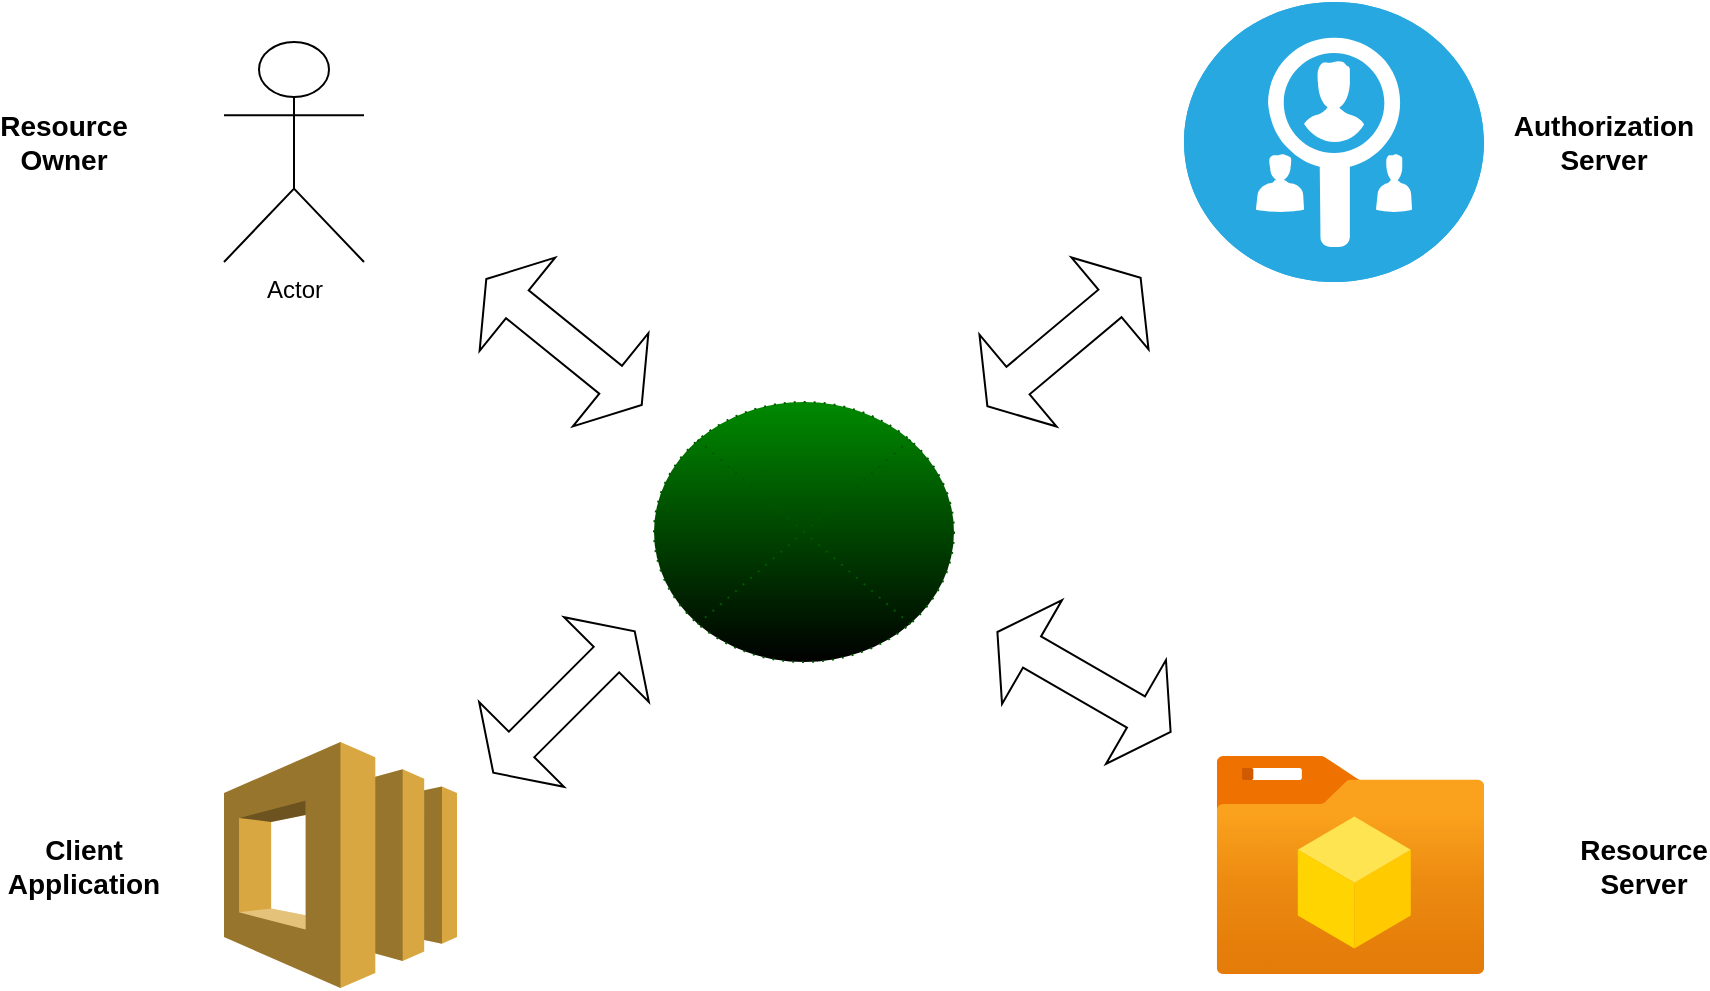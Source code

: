 <mxfile version="20.6.0" type="github">
  <diagram id="o5Pza3T4qq0F1UguKT4D" name="Page-1">
    <mxGraphModel dx="1258" dy="710" grid="1" gridSize="10" guides="1" tooltips="1" connect="1" arrows="1" fold="1" page="1" pageScale="1" pageWidth="1100" pageHeight="1700" math="0" shadow="0">
      <root>
        <mxCell id="0" />
        <mxCell id="1" parent="0" />
        <mxCell id="DI81-v7ZJXH-mc2Pm92L-1" value="Actor" style="shape=umlActor;verticalLabelPosition=bottom;verticalAlign=top;html=1;outlineConnect=0;" vertex="1" parent="1">
          <mxGeometry x="260" y="100" width="70" height="110" as="geometry" />
        </mxCell>
        <mxCell id="DI81-v7ZJXH-mc2Pm92L-2" value="" style="fillColor=#28A8E0;verticalLabelPosition=bottom;sketch=0;html=1;strokeColor=#ffffff;verticalAlign=top;align=center;points=[[0.145,0.145,0],[0.5,0,0],[0.855,0.145,0],[1,0.5,0],[0.855,0.855,0],[0.5,1,0],[0.145,0.855,0],[0,0.5,0]];pointerEvents=1;shape=mxgraph.cisco_safe.compositeIcon;bgIcon=ellipse;resIcon=mxgraph.cisco_safe.capability.identity_authorization_alt;" vertex="1" parent="1">
          <mxGeometry x="740" y="80" width="150" height="140" as="geometry" />
        </mxCell>
        <mxCell id="DI81-v7ZJXH-mc2Pm92L-3" value="" style="aspect=fixed;html=1;points=[];align=center;image;fontSize=12;image=img/lib/azure2/general/Resource_Explorer.svg;" vertex="1" parent="1">
          <mxGeometry x="756.43" y="456.5" width="133.57" height="110" as="geometry" />
        </mxCell>
        <mxCell id="DI81-v7ZJXH-mc2Pm92L-4" value="" style="outlineConnect=0;dashed=0;verticalLabelPosition=bottom;verticalAlign=top;align=center;html=1;shape=mxgraph.aws3.swf;fillColor=#D9A741;gradientColor=none;" vertex="1" parent="1">
          <mxGeometry x="260" y="450" width="116.5" height="123" as="geometry" />
        </mxCell>
        <mxCell id="DI81-v7ZJXH-mc2Pm92L-5" value="&lt;b&gt;&lt;font style=&quot;font-size: 14px;&quot;&gt;Authorization Server&lt;/font&gt;&lt;/b&gt;" style="text;html=1;strokeColor=none;fillColor=none;align=center;verticalAlign=middle;whiteSpace=wrap;rounded=0;" vertex="1" parent="1">
          <mxGeometry x="920" y="135" width="60" height="30" as="geometry" />
        </mxCell>
        <mxCell id="DI81-v7ZJXH-mc2Pm92L-6" value="&lt;b&gt;&lt;font style=&quot;font-size: 14px;&quot;&gt;Resource Server&lt;/font&gt;&lt;/b&gt;" style="text;html=1;strokeColor=none;fillColor=none;align=center;verticalAlign=middle;whiteSpace=wrap;rounded=0;" vertex="1" parent="1">
          <mxGeometry x="940" y="497" width="60" height="30" as="geometry" />
        </mxCell>
        <mxCell id="DI81-v7ZJXH-mc2Pm92L-7" value="&lt;b&gt;&lt;font style=&quot;font-size: 14px;&quot;&gt;Client Application&lt;/font&gt;&lt;/b&gt;" style="text;html=1;strokeColor=none;fillColor=none;align=center;verticalAlign=middle;whiteSpace=wrap;rounded=0;" vertex="1" parent="1">
          <mxGeometry x="160" y="497" width="60" height="30" as="geometry" />
        </mxCell>
        <mxCell id="DI81-v7ZJXH-mc2Pm92L-8" value="&lt;b&gt;&lt;font style=&quot;font-size: 14px;&quot;&gt;Resource Owner&lt;/font&gt;&lt;/b&gt;" style="text;html=1;strokeColor=none;fillColor=none;align=center;verticalAlign=middle;whiteSpace=wrap;rounded=0;" vertex="1" parent="1">
          <mxGeometry x="150" y="135" width="60" height="30" as="geometry" />
        </mxCell>
        <mxCell id="DI81-v7ZJXH-mc2Pm92L-9" value="" style="shape=sumEllipse;perimeter=ellipsePerimeter;whiteSpace=wrap;html=1;backgroundOutline=1;fontSize=14;fillColor=#008a00;strokeColor=#005700;fontColor=#ffffff;fillStyle=dashed;gradientColor=default;dashed=1;dashPattern=1 4;" vertex="1" parent="1">
          <mxGeometry x="475" y="280" width="150" height="130" as="geometry" />
        </mxCell>
        <mxCell id="DI81-v7ZJXH-mc2Pm92L-10" value="" style="shape=doubleArrow;whiteSpace=wrap;html=1;fontSize=14;rotation=39;" vertex="1" parent="1">
          <mxGeometry x="380" y="220" width="100" height="60" as="geometry" />
        </mxCell>
        <mxCell id="DI81-v7ZJXH-mc2Pm92L-11" value="" style="shape=doubleArrow;whiteSpace=wrap;html=1;fontSize=14;rotation=-45;" vertex="1" parent="1">
          <mxGeometry x="380" y="400" width="100" height="60" as="geometry" />
        </mxCell>
        <mxCell id="DI81-v7ZJXH-mc2Pm92L-12" value="" style="shape=doubleArrow;whiteSpace=wrap;html=1;fontSize=14;rotation=-40;" vertex="1" parent="1">
          <mxGeometry x="630" y="220" width="100" height="60" as="geometry" />
        </mxCell>
        <mxCell id="DI81-v7ZJXH-mc2Pm92L-13" value="" style="shape=doubleArrow;whiteSpace=wrap;html=1;fontSize=14;rotation=30;" vertex="1" parent="1">
          <mxGeometry x="640" y="390" width="100" height="60" as="geometry" />
        </mxCell>
      </root>
    </mxGraphModel>
  </diagram>
</mxfile>
